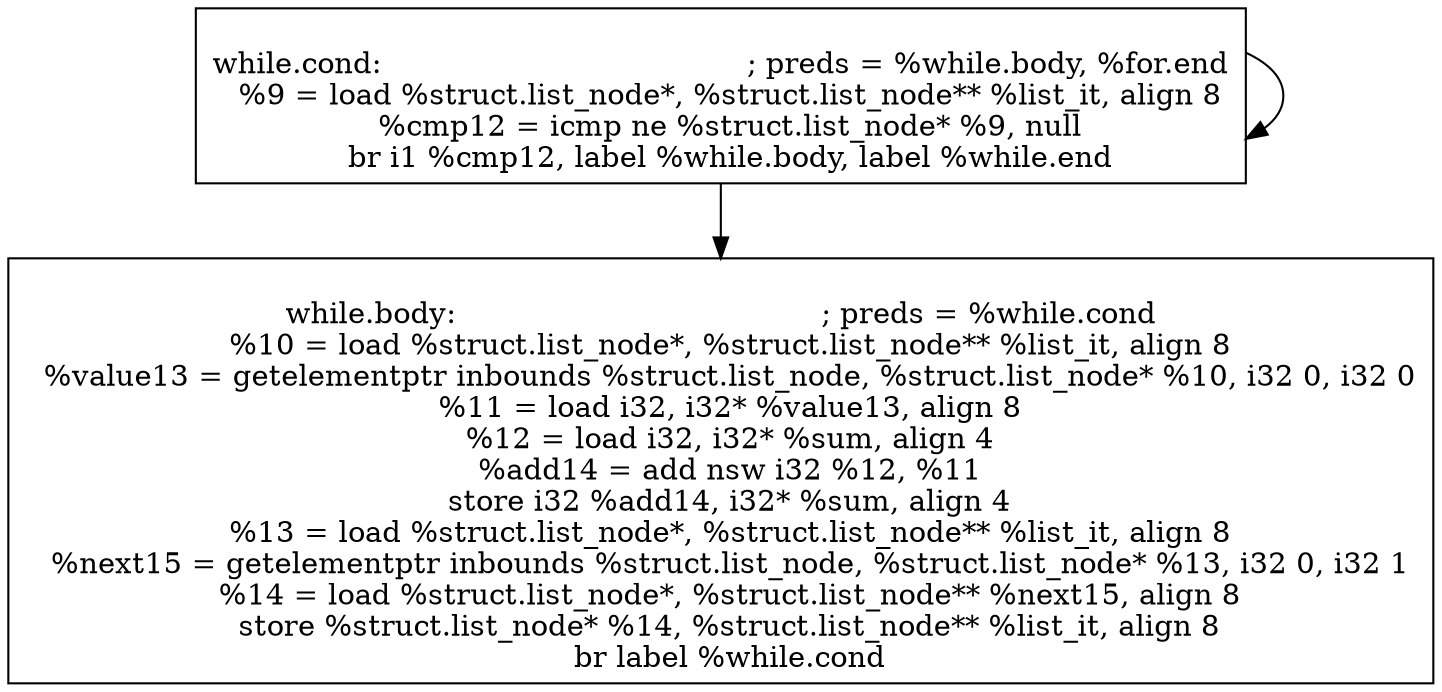 
digraph G {


node96 [label="
while.body:                                       ; preds = %while.cond
  %10 = load %struct.list_node*, %struct.list_node** %list_it, align 8
  %value13 = getelementptr inbounds %struct.list_node, %struct.list_node* %10, i32 0, i32 0
  %11 = load i32, i32* %value13, align 8
  %12 = load i32, i32* %sum, align 4
  %add14 = add nsw i32 %12, %11
  store i32 %add14, i32* %sum, align 4
  %13 = load %struct.list_node*, %struct.list_node** %list_it, align 8
  %next15 = getelementptr inbounds %struct.list_node, %struct.list_node* %13, i32 0, i32 1
  %14 = load %struct.list_node*, %struct.list_node** %next15, align 8
  store %struct.list_node* %14, %struct.list_node** %list_it, align 8
  br label %while.cond
",shape=rectangle ]
node95 [label="
while.cond:                                       ; preds = %while.body, %for.end
  %9 = load %struct.list_node*, %struct.list_node** %list_it, align 8
  %cmp12 = icmp ne %struct.list_node* %9, null
  br i1 %cmp12, label %while.body, label %while.end
",shape=rectangle ]

node95->node96 [ ]
node95->node95 [ ]


}
